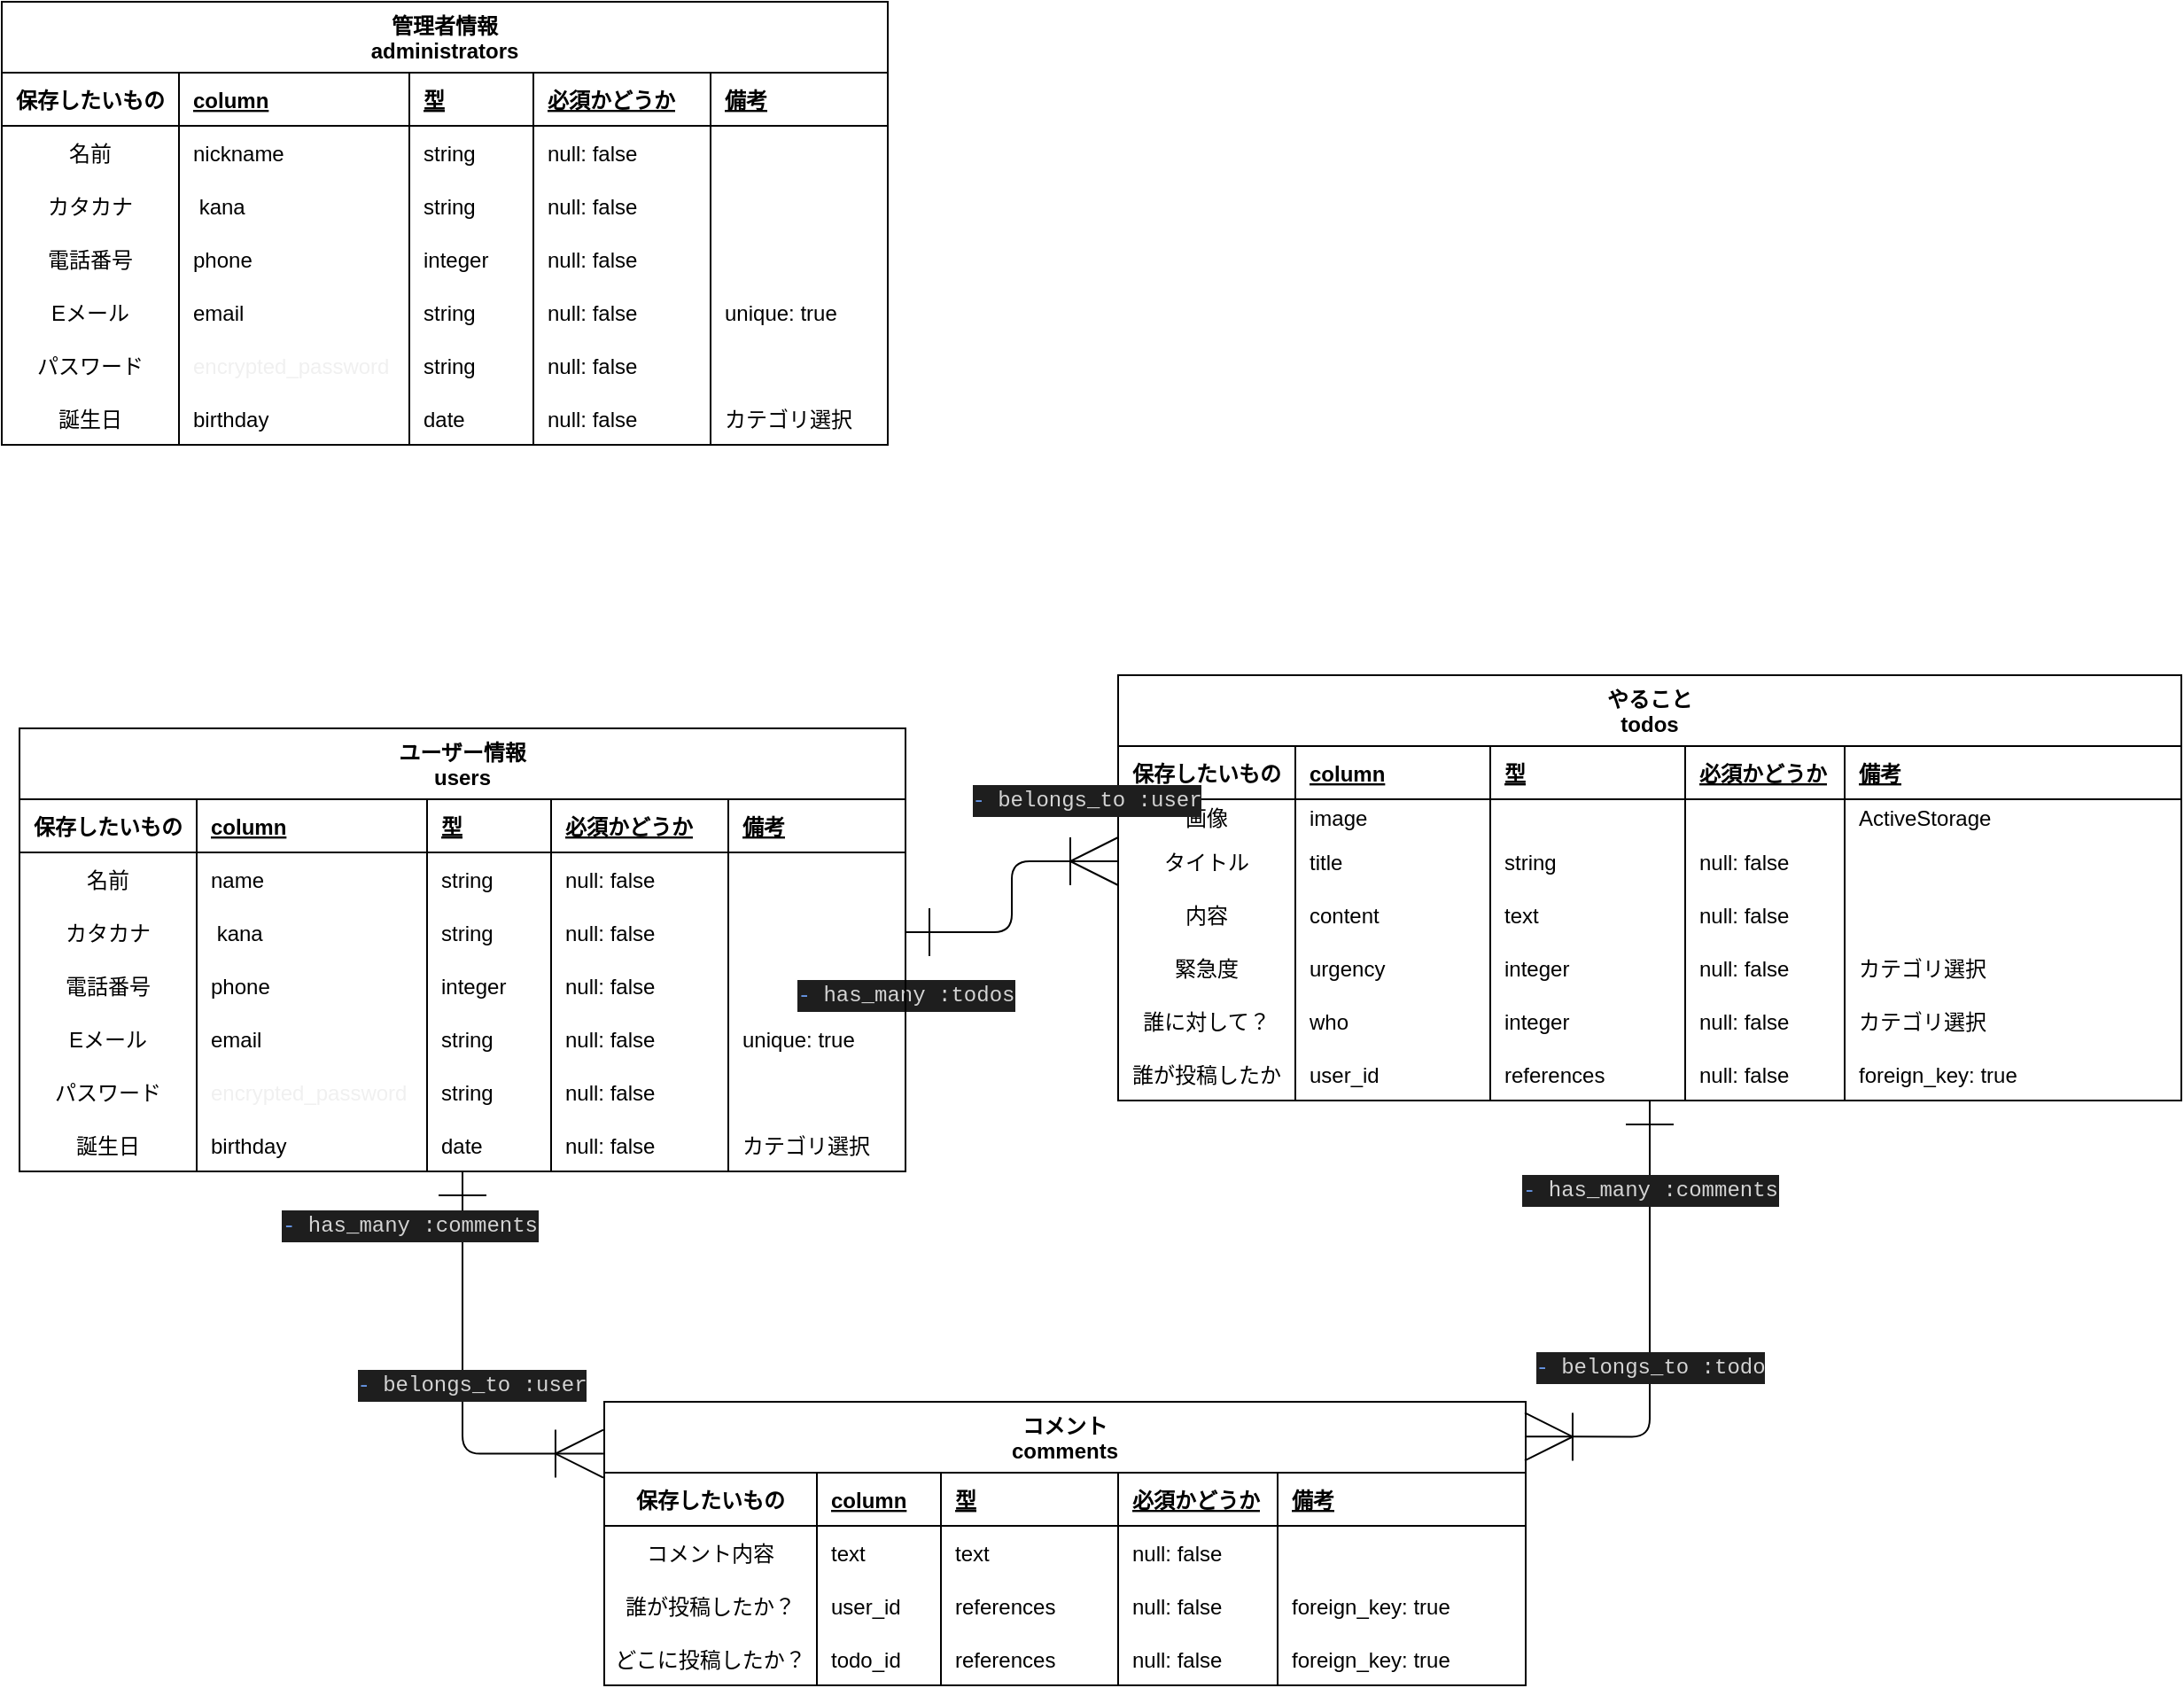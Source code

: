<mxfile>
    <diagram id="G0i5wLUPoNpk6E1SnzVm" name="ページ1">
        <mxGraphModel dx="595" dy="717" grid="1" gridSize="10" guides="1" tooltips="1" connect="1" arrows="1" fold="1" page="1" pageScale="1" pageWidth="827" pageHeight="1169" math="0" shadow="0">
            <root>
                <mxCell id="0"/>
                <mxCell id="1" parent="0"/>
                <mxCell id="2" value="管理者情報&#10;administrators" style="shape=table;startSize=40;container=1;collapsible=1;childLayout=tableLayout;fixedRows=1;rowLines=0;fontStyle=1;align=center;resizeLast=1;" vertex="1" parent="1">
                    <mxGeometry x="140" y="370" width="500" height="250" as="geometry"/>
                </mxCell>
                <mxCell id="3" value="" style="shape=partialRectangle;collapsible=0;dropTarget=0;pointerEvents=0;fillColor=none;top=0;left=0;bottom=1;right=0;points=[[0,0.5],[1,0.5]];portConstraint=eastwest;" vertex="1" parent="2">
                    <mxGeometry y="40" width="500" height="30" as="geometry"/>
                </mxCell>
                <mxCell id="4" value="保存したいもの" style="shape=partialRectangle;connectable=0;fillColor=none;top=0;left=0;bottom=0;right=0;fontStyle=1;overflow=hidden;" vertex="1" parent="3">
                    <mxGeometry width="100" height="30" as="geometry"/>
                </mxCell>
                <mxCell id="5" value="column" style="shape=partialRectangle;connectable=0;fillColor=none;top=0;left=0;bottom=0;right=0;align=left;spacingLeft=6;fontStyle=5;overflow=hidden;" vertex="1" parent="3">
                    <mxGeometry x="100" width="130" height="30" as="geometry"/>
                </mxCell>
                <mxCell id="6" value="型" style="shape=partialRectangle;connectable=0;fillColor=none;top=0;left=0;bottom=0;right=0;align=left;spacingLeft=6;fontStyle=5;overflow=hidden;" vertex="1" parent="3">
                    <mxGeometry x="230" width="70" height="30" as="geometry"/>
                </mxCell>
                <mxCell id="7" value="必須かどうか" style="shape=partialRectangle;connectable=0;fillColor=none;top=0;left=0;bottom=0;right=0;align=left;spacingLeft=6;fontStyle=5;overflow=hidden;" vertex="1" parent="3">
                    <mxGeometry x="300" width="100" height="30" as="geometry"/>
                </mxCell>
                <mxCell id="8" value="備考" style="shape=partialRectangle;connectable=0;fillColor=none;top=0;left=0;bottom=0;right=0;align=left;spacingLeft=6;fontStyle=5;overflow=hidden;" vertex="1" parent="3">
                    <mxGeometry x="400" width="100" height="30" as="geometry"/>
                </mxCell>
                <mxCell id="9" value="" style="shape=partialRectangle;collapsible=0;dropTarget=0;pointerEvents=0;fillColor=none;top=0;left=0;bottom=0;right=0;points=[[0,0.5],[1,0.5]];portConstraint=eastwest;" vertex="1" parent="2">
                    <mxGeometry y="70" width="500" height="30" as="geometry"/>
                </mxCell>
                <mxCell id="10" value="名前" style="shape=partialRectangle;connectable=0;fillColor=none;top=0;left=0;bottom=0;right=0;editable=1;overflow=hidden;" vertex="1" parent="9">
                    <mxGeometry width="100" height="30" as="geometry"/>
                </mxCell>
                <mxCell id="11" value="nickname" style="shape=partialRectangle;connectable=0;fillColor=none;top=0;left=0;bottom=0;right=0;align=left;spacingLeft=6;overflow=hidden;" vertex="1" parent="9">
                    <mxGeometry x="100" width="130" height="30" as="geometry"/>
                </mxCell>
                <mxCell id="12" value="string" style="shape=partialRectangle;connectable=0;fillColor=none;top=0;left=0;bottom=0;right=0;align=left;spacingLeft=6;overflow=hidden;" vertex="1" parent="9">
                    <mxGeometry x="230" width="70" height="30" as="geometry"/>
                </mxCell>
                <mxCell id="13" value="null: false" style="shape=partialRectangle;connectable=0;fillColor=none;top=0;left=0;bottom=0;right=0;align=left;spacingLeft=6;overflow=hidden;" vertex="1" parent="9">
                    <mxGeometry x="300" width="100" height="30" as="geometry"/>
                </mxCell>
                <mxCell id="14" style="shape=partialRectangle;connectable=0;fillColor=none;top=0;left=0;bottom=0;right=0;align=left;spacingLeft=6;overflow=hidden;" vertex="1" parent="9">
                    <mxGeometry x="400" width="100" height="30" as="geometry"/>
                </mxCell>
                <mxCell id="45" value="" style="shape=partialRectangle;collapsible=0;dropTarget=0;pointerEvents=0;fillColor=none;top=0;left=0;bottom=0;right=0;points=[[0,0.5],[1,0.5]];portConstraint=eastwest;" vertex="1" parent="2">
                    <mxGeometry y="100" width="500" height="30" as="geometry"/>
                </mxCell>
                <mxCell id="46" value="カタカナ" style="shape=partialRectangle;connectable=0;fillColor=none;top=0;left=0;bottom=0;right=0;editable=1;overflow=hidden;" vertex="1" parent="45">
                    <mxGeometry width="100" height="30" as="geometry"/>
                </mxCell>
                <mxCell id="47" value=" kana" style="shape=partialRectangle;connectable=0;fillColor=none;top=0;left=0;bottom=0;right=0;align=left;spacingLeft=6;overflow=hidden;" vertex="1" parent="45">
                    <mxGeometry x="100" width="130" height="30" as="geometry"/>
                </mxCell>
                <mxCell id="48" value="string" style="shape=partialRectangle;connectable=0;fillColor=none;top=0;left=0;bottom=0;right=0;align=left;spacingLeft=6;overflow=hidden;" vertex="1" parent="45">
                    <mxGeometry x="230" width="70" height="30" as="geometry"/>
                </mxCell>
                <mxCell id="49" value="null: false" style="shape=partialRectangle;connectable=0;fillColor=none;top=0;left=0;bottom=0;right=0;align=left;spacingLeft=6;overflow=hidden;" vertex="1" parent="45">
                    <mxGeometry x="300" width="100" height="30" as="geometry"/>
                </mxCell>
                <mxCell id="50" style="shape=partialRectangle;connectable=0;fillColor=none;top=0;left=0;bottom=0;right=0;align=left;spacingLeft=6;overflow=hidden;" vertex="1" parent="45">
                    <mxGeometry x="400" width="100" height="30" as="geometry"/>
                </mxCell>
                <mxCell id="179" style="shape=partialRectangle;collapsible=0;dropTarget=0;pointerEvents=0;fillColor=none;top=0;left=0;bottom=0;right=0;points=[[0,0.5],[1,0.5]];portConstraint=eastwest;" vertex="1" parent="2">
                    <mxGeometry y="130" width="500" height="30" as="geometry"/>
                </mxCell>
                <mxCell id="180" value="電話番号" style="shape=partialRectangle;connectable=0;fillColor=none;top=0;left=0;bottom=0;right=0;editable=1;overflow=hidden;" vertex="1" parent="179">
                    <mxGeometry width="100" height="30" as="geometry"/>
                </mxCell>
                <mxCell id="181" value="phone" style="shape=partialRectangle;connectable=0;fillColor=none;top=0;left=0;bottom=0;right=0;align=left;spacingLeft=6;overflow=hidden;" vertex="1" parent="179">
                    <mxGeometry x="100" width="130" height="30" as="geometry"/>
                </mxCell>
                <mxCell id="182" value="integer" style="shape=partialRectangle;connectable=0;fillColor=none;top=0;left=0;bottom=0;right=0;align=left;spacingLeft=6;overflow=hidden;" vertex="1" parent="179">
                    <mxGeometry x="230" width="70" height="30" as="geometry"/>
                </mxCell>
                <mxCell id="183" value="null: false" style="shape=partialRectangle;connectable=0;fillColor=none;top=0;left=0;bottom=0;right=0;align=left;spacingLeft=6;overflow=hidden;" vertex="1" parent="179">
                    <mxGeometry x="300" width="100" height="30" as="geometry"/>
                </mxCell>
                <mxCell id="184" style="shape=partialRectangle;connectable=0;fillColor=none;top=0;left=0;bottom=0;right=0;align=left;spacingLeft=6;overflow=hidden;" vertex="1" parent="179">
                    <mxGeometry x="400" width="100" height="30" as="geometry"/>
                </mxCell>
                <mxCell id="15" value="" style="shape=partialRectangle;collapsible=0;dropTarget=0;pointerEvents=0;fillColor=none;top=0;left=0;bottom=0;right=0;points=[[0,0.5],[1,0.5]];portConstraint=eastwest;" vertex="1" parent="2">
                    <mxGeometry y="160" width="500" height="30" as="geometry"/>
                </mxCell>
                <mxCell id="16" value="Eメール" style="shape=partialRectangle;connectable=0;fillColor=none;top=0;left=0;bottom=0;right=0;editable=1;overflow=hidden;" vertex="1" parent="15">
                    <mxGeometry width="100" height="30" as="geometry"/>
                </mxCell>
                <mxCell id="17" value="email" style="shape=partialRectangle;connectable=0;fillColor=none;top=0;left=0;bottom=0;right=0;align=left;spacingLeft=6;overflow=hidden;" vertex="1" parent="15">
                    <mxGeometry x="100" width="130" height="30" as="geometry"/>
                </mxCell>
                <mxCell id="18" value="string" style="shape=partialRectangle;connectable=0;fillColor=none;top=0;left=0;bottom=0;right=0;align=left;spacingLeft=6;overflow=hidden;" vertex="1" parent="15">
                    <mxGeometry x="230" width="70" height="30" as="geometry"/>
                </mxCell>
                <mxCell id="19" value="null: false" style="shape=partialRectangle;connectable=0;fillColor=none;top=0;left=0;bottom=0;right=0;align=left;spacingLeft=6;overflow=hidden;" vertex="1" parent="15">
                    <mxGeometry x="300" width="100" height="30" as="geometry"/>
                </mxCell>
                <mxCell id="20" value="unique: true" style="shape=partialRectangle;connectable=0;fillColor=none;top=0;left=0;bottom=0;right=0;align=left;spacingLeft=6;overflow=hidden;" vertex="1" parent="15">
                    <mxGeometry x="400" width="100" height="30" as="geometry"/>
                </mxCell>
                <mxCell id="21" value="" style="shape=partialRectangle;collapsible=0;dropTarget=0;pointerEvents=0;fillColor=none;top=0;left=0;bottom=0;right=0;points=[[0,0.5],[1,0.5]];portConstraint=eastwest;" vertex="1" parent="2">
                    <mxGeometry y="190" width="500" height="30" as="geometry"/>
                </mxCell>
                <mxCell id="22" value="パスワード" style="shape=partialRectangle;connectable=0;fillColor=none;top=0;left=0;bottom=0;right=0;editable=1;overflow=hidden;" vertex="1" parent="21">
                    <mxGeometry width="100" height="30" as="geometry"/>
                </mxCell>
                <mxCell id="23" value="encrypted_password" style="shape=partialRectangle;connectable=0;fillColor=none;top=0;left=0;bottom=0;right=0;align=left;spacingLeft=6;overflow=hidden;fontColor=#F0F0F0;" vertex="1" parent="21">
                    <mxGeometry x="100" width="130" height="30" as="geometry"/>
                </mxCell>
                <mxCell id="24" value="string" style="shape=partialRectangle;connectable=0;fillColor=none;top=0;left=0;bottom=0;right=0;align=left;spacingLeft=6;overflow=hidden;" vertex="1" parent="21">
                    <mxGeometry x="230" width="70" height="30" as="geometry"/>
                </mxCell>
                <mxCell id="25" value="null: false" style="shape=partialRectangle;connectable=0;fillColor=none;top=0;left=0;bottom=0;right=0;align=left;spacingLeft=6;overflow=hidden;" vertex="1" parent="21">
                    <mxGeometry x="300" width="100" height="30" as="geometry"/>
                </mxCell>
                <mxCell id="26" value="" style="shape=partialRectangle;connectable=0;fillColor=none;top=0;left=0;bottom=0;right=0;align=left;spacingLeft=6;overflow=hidden;" vertex="1" parent="21">
                    <mxGeometry x="400" width="100" height="30" as="geometry"/>
                </mxCell>
                <mxCell id="51" value="" style="shape=partialRectangle;collapsible=0;dropTarget=0;pointerEvents=0;fillColor=none;top=0;left=0;bottom=0;right=0;points=[[0,0.5],[1,0.5]];portConstraint=eastwest;" vertex="1" parent="2">
                    <mxGeometry y="220" width="500" height="30" as="geometry"/>
                </mxCell>
                <mxCell id="52" value="誕生日" style="shape=partialRectangle;connectable=0;fillColor=none;top=0;left=0;bottom=0;right=0;editable=1;overflow=hidden;" vertex="1" parent="51">
                    <mxGeometry width="100" height="30" as="geometry"/>
                </mxCell>
                <mxCell id="53" value="birthday" style="shape=partialRectangle;connectable=0;fillColor=none;top=0;left=0;bottom=0;right=0;align=left;spacingLeft=6;overflow=hidden;" vertex="1" parent="51">
                    <mxGeometry x="100" width="130" height="30" as="geometry"/>
                </mxCell>
                <mxCell id="54" value="date" style="shape=partialRectangle;connectable=0;fillColor=none;top=0;left=0;bottom=0;right=0;align=left;spacingLeft=6;overflow=hidden;" vertex="1" parent="51">
                    <mxGeometry x="230" width="70" height="30" as="geometry"/>
                </mxCell>
                <mxCell id="55" value="null: false" style="shape=partialRectangle;connectable=0;fillColor=none;top=0;left=0;bottom=0;right=0;align=left;spacingLeft=6;overflow=hidden;" vertex="1" parent="51">
                    <mxGeometry x="300" width="100" height="30" as="geometry"/>
                </mxCell>
                <mxCell id="56" value="カテゴリ選択" style="shape=partialRectangle;connectable=0;fillColor=none;top=0;left=0;bottom=0;right=0;align=left;spacingLeft=6;overflow=hidden;" vertex="1" parent="51">
                    <mxGeometry x="400" width="100" height="30" as="geometry"/>
                </mxCell>
                <mxCell id="57" value="やること&#10;todos" style="shape=table;startSize=40;container=1;collapsible=1;childLayout=tableLayout;fixedRows=1;rowLines=0;fontStyle=1;align=center;resizeLast=1;" vertex="1" parent="1">
                    <mxGeometry x="770" y="750" width="600" height="240" as="geometry"/>
                </mxCell>
                <mxCell id="58" value="" style="shape=partialRectangle;collapsible=0;dropTarget=0;pointerEvents=0;fillColor=none;top=0;left=0;bottom=1;right=0;points=[[0,0.5],[1,0.5]];portConstraint=eastwest;" vertex="1" parent="57">
                    <mxGeometry y="40" width="600" height="30" as="geometry"/>
                </mxCell>
                <mxCell id="59" value="保存したいもの" style="shape=partialRectangle;connectable=0;fillColor=none;top=0;left=0;bottom=0;right=0;fontStyle=1;overflow=hidden;" vertex="1" parent="58">
                    <mxGeometry width="100" height="30" as="geometry"/>
                </mxCell>
                <mxCell id="60" value="column" style="shape=partialRectangle;connectable=0;fillColor=none;top=0;left=0;bottom=0;right=0;align=left;spacingLeft=6;fontStyle=5;overflow=hidden;" vertex="1" parent="58">
                    <mxGeometry x="100" width="110" height="30" as="geometry"/>
                </mxCell>
                <mxCell id="61" value="型" style="shape=partialRectangle;connectable=0;fillColor=none;top=0;left=0;bottom=0;right=0;align=left;spacingLeft=6;fontStyle=5;overflow=hidden;" vertex="1" parent="58">
                    <mxGeometry x="210" width="110" height="30" as="geometry"/>
                </mxCell>
                <mxCell id="62" value="必須かどうか" style="shape=partialRectangle;connectable=0;fillColor=none;top=0;left=0;bottom=0;right=0;align=left;spacingLeft=6;fontStyle=5;overflow=hidden;" vertex="1" parent="58">
                    <mxGeometry x="320" width="90" height="30" as="geometry"/>
                </mxCell>
                <mxCell id="63" value="備考" style="shape=partialRectangle;connectable=0;fillColor=none;top=0;left=0;bottom=0;right=0;align=left;spacingLeft=6;fontStyle=5;overflow=hidden;" vertex="1" parent="58">
                    <mxGeometry x="410" width="190" height="30" as="geometry"/>
                </mxCell>
                <mxCell id="64" value="" style="shape=partialRectangle;collapsible=0;dropTarget=0;pointerEvents=0;fillColor=none;top=0;left=0;bottom=0;right=0;points=[[0,0.5],[1,0.5]];portConstraint=eastwest;" vertex="1" parent="57">
                    <mxGeometry y="70" width="600" height="20" as="geometry"/>
                </mxCell>
                <mxCell id="65" value="画像" style="shape=partialRectangle;connectable=0;fillColor=none;top=0;left=0;bottom=0;right=0;editable=1;overflow=hidden;" vertex="1" parent="64">
                    <mxGeometry width="100" height="20" as="geometry"/>
                </mxCell>
                <mxCell id="66" value="image" style="shape=partialRectangle;connectable=0;fillColor=none;top=0;left=0;bottom=0;right=0;align=left;spacingLeft=6;overflow=hidden;" vertex="1" parent="64">
                    <mxGeometry x="100" width="110" height="20" as="geometry"/>
                </mxCell>
                <mxCell id="67" style="shape=partialRectangle;connectable=0;fillColor=none;top=0;left=0;bottom=0;right=0;align=left;spacingLeft=6;overflow=hidden;" vertex="1" parent="64">
                    <mxGeometry x="210" width="110" height="20" as="geometry"/>
                </mxCell>
                <mxCell id="68" value="" style="shape=partialRectangle;connectable=0;fillColor=none;top=0;left=0;bottom=0;right=0;align=left;spacingLeft=6;overflow=hidden;" vertex="1" parent="64">
                    <mxGeometry x="320" width="90" height="20" as="geometry"/>
                </mxCell>
                <mxCell id="69" value="ActiveStorage" style="shape=partialRectangle;connectable=0;fillColor=none;top=0;left=0;bottom=0;right=0;align=left;spacingLeft=6;overflow=hidden;" vertex="1" parent="64">
                    <mxGeometry x="410" width="190" height="20" as="geometry"/>
                </mxCell>
                <mxCell id="70" value="" style="shape=partialRectangle;collapsible=0;dropTarget=0;pointerEvents=0;fillColor=none;top=0;left=0;bottom=0;right=0;points=[[0,0.5],[1,0.5]];portConstraint=eastwest;" vertex="1" parent="57">
                    <mxGeometry y="90" width="600" height="30" as="geometry"/>
                </mxCell>
                <mxCell id="71" value="タイトル" style="shape=partialRectangle;connectable=0;fillColor=none;top=0;left=0;bottom=0;right=0;editable=1;overflow=hidden;" vertex="1" parent="70">
                    <mxGeometry width="100" height="30" as="geometry"/>
                </mxCell>
                <mxCell id="72" value="title" style="shape=partialRectangle;connectable=0;fillColor=none;top=0;left=0;bottom=0;right=0;align=left;spacingLeft=6;overflow=hidden;" vertex="1" parent="70">
                    <mxGeometry x="100" width="110" height="30" as="geometry"/>
                </mxCell>
                <mxCell id="73" value="string" style="shape=partialRectangle;connectable=0;fillColor=none;top=0;left=0;bottom=0;right=0;align=left;spacingLeft=6;overflow=hidden;" vertex="1" parent="70">
                    <mxGeometry x="210" width="110" height="30" as="geometry"/>
                </mxCell>
                <mxCell id="74" value="null: false" style="shape=partialRectangle;connectable=0;fillColor=none;top=0;left=0;bottom=0;right=0;align=left;spacingLeft=6;overflow=hidden;" vertex="1" parent="70">
                    <mxGeometry x="320" width="90" height="30" as="geometry"/>
                </mxCell>
                <mxCell id="75" style="shape=partialRectangle;connectable=0;fillColor=none;top=0;left=0;bottom=0;right=0;align=left;spacingLeft=6;overflow=hidden;" vertex="1" parent="70">
                    <mxGeometry x="410" width="190" height="30" as="geometry"/>
                </mxCell>
                <mxCell id="76" value="" style="shape=partialRectangle;collapsible=0;dropTarget=0;pointerEvents=0;fillColor=none;top=0;left=0;bottom=0;right=0;points=[[0,0.5],[1,0.5]];portConstraint=eastwest;" vertex="1" parent="57">
                    <mxGeometry y="120" width="600" height="30" as="geometry"/>
                </mxCell>
                <mxCell id="77" value="内容" style="shape=partialRectangle;connectable=0;fillColor=none;top=0;left=0;bottom=0;right=0;editable=1;overflow=hidden;" vertex="1" parent="76">
                    <mxGeometry width="100" height="30" as="geometry"/>
                </mxCell>
                <mxCell id="78" value="content" style="shape=partialRectangle;connectable=0;fillColor=none;top=0;left=0;bottom=0;right=0;align=left;spacingLeft=6;overflow=hidden;" vertex="1" parent="76">
                    <mxGeometry x="100" width="110" height="30" as="geometry"/>
                </mxCell>
                <mxCell id="79" value="text" style="shape=partialRectangle;connectable=0;fillColor=none;top=0;left=0;bottom=0;right=0;align=left;spacingLeft=6;overflow=hidden;" vertex="1" parent="76">
                    <mxGeometry x="210" width="110" height="30" as="geometry"/>
                </mxCell>
                <mxCell id="80" value="null: false" style="shape=partialRectangle;connectable=0;fillColor=none;top=0;left=0;bottom=0;right=0;align=left;spacingLeft=6;overflow=hidden;" vertex="1" parent="76">
                    <mxGeometry x="320" width="90" height="30" as="geometry"/>
                </mxCell>
                <mxCell id="81" style="shape=partialRectangle;connectable=0;fillColor=none;top=0;left=0;bottom=0;right=0;align=left;spacingLeft=6;overflow=hidden;" vertex="1" parent="76">
                    <mxGeometry x="410" width="190" height="30" as="geometry"/>
                </mxCell>
                <mxCell id="100" value="" style="shape=partialRectangle;collapsible=0;dropTarget=0;pointerEvents=0;fillColor=none;top=0;left=0;bottom=0;right=0;points=[[0,0.5],[1,0.5]];portConstraint=eastwest;" vertex="1" parent="57">
                    <mxGeometry y="150" width="600" height="30" as="geometry"/>
                </mxCell>
                <mxCell id="101" value="緊急度" style="shape=partialRectangle;connectable=0;fillColor=none;top=0;left=0;bottom=0;right=0;editable=1;overflow=hidden;" vertex="1" parent="100">
                    <mxGeometry width="100" height="30" as="geometry"/>
                </mxCell>
                <mxCell id="102" value="urgency" style="shape=partialRectangle;connectable=0;fillColor=none;top=0;left=0;bottom=0;right=0;align=left;spacingLeft=6;overflow=hidden;" vertex="1" parent="100">
                    <mxGeometry x="100" width="110" height="30" as="geometry"/>
                </mxCell>
                <mxCell id="103" value="integer" style="shape=partialRectangle;connectable=0;fillColor=none;top=0;left=0;bottom=0;right=0;align=left;spacingLeft=6;overflow=hidden;" vertex="1" parent="100">
                    <mxGeometry x="210" width="110" height="30" as="geometry"/>
                </mxCell>
                <mxCell id="104" value="null: false" style="shape=partialRectangle;connectable=0;fillColor=none;top=0;left=0;bottom=0;right=0;align=left;spacingLeft=6;overflow=hidden;" vertex="1" parent="100">
                    <mxGeometry x="320" width="90" height="30" as="geometry"/>
                </mxCell>
                <mxCell id="105" value="カテゴリ選択" style="shape=partialRectangle;connectable=0;fillColor=none;top=0;left=0;bottom=0;right=0;align=left;spacingLeft=6;overflow=hidden;" vertex="1" parent="100">
                    <mxGeometry x="410" width="190" height="30" as="geometry"/>
                </mxCell>
                <mxCell id="106" value="" style="shape=partialRectangle;collapsible=0;dropTarget=0;pointerEvents=0;fillColor=none;top=0;left=0;bottom=0;right=0;points=[[0,0.5],[1,0.5]];portConstraint=eastwest;" vertex="1" parent="57">
                    <mxGeometry y="180" width="600" height="30" as="geometry"/>
                </mxCell>
                <mxCell id="107" value="誰に対して？" style="shape=partialRectangle;connectable=0;fillColor=none;top=0;left=0;bottom=0;right=0;editable=1;overflow=hidden;" vertex="1" parent="106">
                    <mxGeometry width="100" height="30" as="geometry"/>
                </mxCell>
                <mxCell id="108" value="who" style="shape=partialRectangle;connectable=0;fillColor=none;top=0;left=0;bottom=0;right=0;align=left;spacingLeft=6;overflow=hidden;" vertex="1" parent="106">
                    <mxGeometry x="100" width="110" height="30" as="geometry"/>
                </mxCell>
                <mxCell id="109" value="integer" style="shape=partialRectangle;connectable=0;fillColor=none;top=0;left=0;bottom=0;right=0;align=left;spacingLeft=6;overflow=hidden;" vertex="1" parent="106">
                    <mxGeometry x="210" width="110" height="30" as="geometry"/>
                </mxCell>
                <mxCell id="110" value="null: false" style="shape=partialRectangle;connectable=0;fillColor=none;top=0;left=0;bottom=0;right=0;align=left;spacingLeft=6;overflow=hidden;" vertex="1" parent="106">
                    <mxGeometry x="320" width="90" height="30" as="geometry"/>
                </mxCell>
                <mxCell id="111" value="カテゴリ選択" style="shape=partialRectangle;connectable=0;fillColor=none;top=0;left=0;bottom=0;right=0;align=left;spacingLeft=6;overflow=hidden;" vertex="1" parent="106">
                    <mxGeometry x="410" width="190" height="30" as="geometry"/>
                </mxCell>
                <mxCell id="118" value="" style="shape=partialRectangle;collapsible=0;dropTarget=0;pointerEvents=0;fillColor=none;top=0;left=0;bottom=0;right=0;points=[[0,0.5],[1,0.5]];portConstraint=eastwest;" vertex="1" parent="57">
                    <mxGeometry y="210" width="600" height="30" as="geometry"/>
                </mxCell>
                <mxCell id="119" value="誰が投稿したか" style="shape=partialRectangle;connectable=0;fillColor=none;top=0;left=0;bottom=0;right=0;editable=1;overflow=hidden;" vertex="1" parent="118">
                    <mxGeometry width="100" height="30" as="geometry"/>
                </mxCell>
                <mxCell id="120" value="user_id" style="shape=partialRectangle;connectable=0;fillColor=none;top=0;left=0;bottom=0;right=0;align=left;spacingLeft=6;overflow=hidden;" vertex="1" parent="118">
                    <mxGeometry x="100" width="110" height="30" as="geometry"/>
                </mxCell>
                <mxCell id="121" value="references" style="shape=partialRectangle;connectable=0;fillColor=none;top=0;left=0;bottom=0;right=0;align=left;spacingLeft=6;overflow=hidden;" vertex="1" parent="118">
                    <mxGeometry x="210" width="110" height="30" as="geometry"/>
                </mxCell>
                <mxCell id="122" value="null: false" style="shape=partialRectangle;connectable=0;fillColor=none;top=0;left=0;bottom=0;right=0;align=left;spacingLeft=6;overflow=hidden;" vertex="1" parent="118">
                    <mxGeometry x="320" width="90" height="30" as="geometry"/>
                </mxCell>
                <mxCell id="123" value="foreign_key: true" style="shape=partialRectangle;connectable=0;fillColor=none;top=0;left=0;bottom=0;right=0;align=left;spacingLeft=6;overflow=hidden;" vertex="1" parent="118">
                    <mxGeometry x="410" width="190" height="30" as="geometry"/>
                </mxCell>
                <mxCell id="186" value="" style="edgeStyle=orthogonalEdgeStyle;fontSize=12;html=1;endArrow=ERoneToMany;entryX=0;entryY=0.5;entryDx=0;entryDy=0;endSize=25;targetPerimeterSpacing=9;sourcePerimeterSpacing=0;startSize=25;startArrow=ERone;startFill=0;fillColor=none;exitX=1;exitY=0.5;exitDx=0;exitDy=0;" edge="1" parent="1" source="202" target="70">
                    <mxGeometry width="100" height="100" relative="1" as="geometry">
                        <mxPoint x="730" y="640" as="sourcePoint"/>
                        <mxPoint x="650" y="405" as="targetPoint"/>
                    </mxGeometry>
                </mxCell>
                <mxCell id="187" value="&lt;div style=&quot;color: rgb(212 , 212 , 212) ; background-color: rgb(30 , 30 , 30) ; font-family: &amp;#34;menlo&amp;#34; , &amp;#34;monaco&amp;#34; , &amp;#34;courier new&amp;#34; , monospace ; line-height: 18px&quot;&gt;&lt;span style=&quot;color: #6796e6&quot;&gt;-&lt;/span&gt; has_many :todos&lt;/div&gt;" style="text;html=1;resizable=0;autosize=1;align=center;verticalAlign=middle;points=[];fillColor=none;strokeColor=none;rounded=0;" vertex="1" parent="1">
                    <mxGeometry x="580" y="920" width="140" height="20" as="geometry"/>
                </mxCell>
                <mxCell id="188" value="&lt;div style=&quot;color: rgb(212 , 212 , 212) ; background-color: rgb(30 , 30 , 30) ; font-family: &amp;#34;menlo&amp;#34; , &amp;#34;monaco&amp;#34; , &amp;#34;courier new&amp;#34; , monospace ; line-height: 18px&quot;&gt;&lt;div&gt;&lt;span style=&quot;color: #6796e6&quot;&gt;-&lt;/span&gt; belongs_to :user&lt;/div&gt;&lt;div&gt;&lt;span style=&quot;color: #6796e6&quot;&gt;&lt;/span&gt;&lt;/div&gt;&lt;/div&gt;" style="text;html=1;align=center;verticalAlign=middle;resizable=0;points=[];autosize=1;strokeColor=none;" vertex="1" parent="1">
                    <mxGeometry x="677" y="810" width="150" height="20" as="geometry"/>
                </mxCell>
                <mxCell id="189" value="ユーザー情報&#10;users" style="shape=table;startSize=40;container=1;collapsible=1;childLayout=tableLayout;fixedRows=1;rowLines=0;fontStyle=1;align=center;resizeLast=1;" vertex="1" parent="1">
                    <mxGeometry x="150" y="780" width="500" height="250" as="geometry"/>
                </mxCell>
                <mxCell id="190" value="" style="shape=partialRectangle;collapsible=0;dropTarget=0;pointerEvents=0;fillColor=none;top=0;left=0;bottom=1;right=0;points=[[0,0.5],[1,0.5]];portConstraint=eastwest;" vertex="1" parent="189">
                    <mxGeometry y="40" width="500" height="30" as="geometry"/>
                </mxCell>
                <mxCell id="191" value="保存したいもの" style="shape=partialRectangle;connectable=0;fillColor=none;top=0;left=0;bottom=0;right=0;fontStyle=1;overflow=hidden;" vertex="1" parent="190">
                    <mxGeometry width="100" height="30" as="geometry"/>
                </mxCell>
                <mxCell id="192" value="column" style="shape=partialRectangle;connectable=0;fillColor=none;top=0;left=0;bottom=0;right=0;align=left;spacingLeft=6;fontStyle=5;overflow=hidden;" vertex="1" parent="190">
                    <mxGeometry x="100" width="130" height="30" as="geometry"/>
                </mxCell>
                <mxCell id="193" value="型" style="shape=partialRectangle;connectable=0;fillColor=none;top=0;left=0;bottom=0;right=0;align=left;spacingLeft=6;fontStyle=5;overflow=hidden;" vertex="1" parent="190">
                    <mxGeometry x="230" width="70" height="30" as="geometry"/>
                </mxCell>
                <mxCell id="194" value="必須かどうか" style="shape=partialRectangle;connectable=0;fillColor=none;top=0;left=0;bottom=0;right=0;align=left;spacingLeft=6;fontStyle=5;overflow=hidden;" vertex="1" parent="190">
                    <mxGeometry x="300" width="100" height="30" as="geometry"/>
                </mxCell>
                <mxCell id="195" value="備考" style="shape=partialRectangle;connectable=0;fillColor=none;top=0;left=0;bottom=0;right=0;align=left;spacingLeft=6;fontStyle=5;overflow=hidden;" vertex="1" parent="190">
                    <mxGeometry x="400" width="100" height="30" as="geometry"/>
                </mxCell>
                <mxCell id="196" value="" style="shape=partialRectangle;collapsible=0;dropTarget=0;pointerEvents=0;fillColor=none;top=0;left=0;bottom=0;right=0;points=[[0,0.5],[1,0.5]];portConstraint=eastwest;" vertex="1" parent="189">
                    <mxGeometry y="70" width="500" height="30" as="geometry"/>
                </mxCell>
                <mxCell id="197" value="名前" style="shape=partialRectangle;connectable=0;fillColor=none;top=0;left=0;bottom=0;right=0;editable=1;overflow=hidden;" vertex="1" parent="196">
                    <mxGeometry width="100" height="30" as="geometry"/>
                </mxCell>
                <mxCell id="198" value="name" style="shape=partialRectangle;connectable=0;fillColor=none;top=0;left=0;bottom=0;right=0;align=left;spacingLeft=6;overflow=hidden;" vertex="1" parent="196">
                    <mxGeometry x="100" width="130" height="30" as="geometry"/>
                </mxCell>
                <mxCell id="199" value="string" style="shape=partialRectangle;connectable=0;fillColor=none;top=0;left=0;bottom=0;right=0;align=left;spacingLeft=6;overflow=hidden;" vertex="1" parent="196">
                    <mxGeometry x="230" width="70" height="30" as="geometry"/>
                </mxCell>
                <mxCell id="200" value="null: false" style="shape=partialRectangle;connectable=0;fillColor=none;top=0;left=0;bottom=0;right=0;align=left;spacingLeft=6;overflow=hidden;" vertex="1" parent="196">
                    <mxGeometry x="300" width="100" height="30" as="geometry"/>
                </mxCell>
                <mxCell id="201" style="shape=partialRectangle;connectable=0;fillColor=none;top=0;left=0;bottom=0;right=0;align=left;spacingLeft=6;overflow=hidden;" vertex="1" parent="196">
                    <mxGeometry x="400" width="100" height="30" as="geometry"/>
                </mxCell>
                <mxCell id="202" value="" style="shape=partialRectangle;collapsible=0;dropTarget=0;pointerEvents=0;fillColor=none;top=0;left=0;bottom=0;right=0;points=[[0,0.5],[1,0.5]];portConstraint=eastwest;" vertex="1" parent="189">
                    <mxGeometry y="100" width="500" height="30" as="geometry"/>
                </mxCell>
                <mxCell id="203" value="カタカナ" style="shape=partialRectangle;connectable=0;fillColor=none;top=0;left=0;bottom=0;right=0;editable=1;overflow=hidden;" vertex="1" parent="202">
                    <mxGeometry width="100" height="30" as="geometry"/>
                </mxCell>
                <mxCell id="204" value=" kana" style="shape=partialRectangle;connectable=0;fillColor=none;top=0;left=0;bottom=0;right=0;align=left;spacingLeft=6;overflow=hidden;" vertex="1" parent="202">
                    <mxGeometry x="100" width="130" height="30" as="geometry"/>
                </mxCell>
                <mxCell id="205" value="string" style="shape=partialRectangle;connectable=0;fillColor=none;top=0;left=0;bottom=0;right=0;align=left;spacingLeft=6;overflow=hidden;" vertex="1" parent="202">
                    <mxGeometry x="230" width="70" height="30" as="geometry"/>
                </mxCell>
                <mxCell id="206" value="null: false" style="shape=partialRectangle;connectable=0;fillColor=none;top=0;left=0;bottom=0;right=0;align=left;spacingLeft=6;overflow=hidden;" vertex="1" parent="202">
                    <mxGeometry x="300" width="100" height="30" as="geometry"/>
                </mxCell>
                <mxCell id="207" style="shape=partialRectangle;connectable=0;fillColor=none;top=0;left=0;bottom=0;right=0;align=left;spacingLeft=6;overflow=hidden;" vertex="1" parent="202">
                    <mxGeometry x="400" width="100" height="30" as="geometry"/>
                </mxCell>
                <mxCell id="208" style="shape=partialRectangle;collapsible=0;dropTarget=0;pointerEvents=0;fillColor=none;top=0;left=0;bottom=0;right=0;points=[[0,0.5],[1,0.5]];portConstraint=eastwest;" vertex="1" parent="189">
                    <mxGeometry y="130" width="500" height="30" as="geometry"/>
                </mxCell>
                <mxCell id="209" value="電話番号" style="shape=partialRectangle;connectable=0;fillColor=none;top=0;left=0;bottom=0;right=0;editable=1;overflow=hidden;" vertex="1" parent="208">
                    <mxGeometry width="100" height="30" as="geometry"/>
                </mxCell>
                <mxCell id="210" value="phone" style="shape=partialRectangle;connectable=0;fillColor=none;top=0;left=0;bottom=0;right=0;align=left;spacingLeft=6;overflow=hidden;" vertex="1" parent="208">
                    <mxGeometry x="100" width="130" height="30" as="geometry"/>
                </mxCell>
                <mxCell id="211" value="integer" style="shape=partialRectangle;connectable=0;fillColor=none;top=0;left=0;bottom=0;right=0;align=left;spacingLeft=6;overflow=hidden;" vertex="1" parent="208">
                    <mxGeometry x="230" width="70" height="30" as="geometry"/>
                </mxCell>
                <mxCell id="212" value="null: false" style="shape=partialRectangle;connectable=0;fillColor=none;top=0;left=0;bottom=0;right=0;align=left;spacingLeft=6;overflow=hidden;" vertex="1" parent="208">
                    <mxGeometry x="300" width="100" height="30" as="geometry"/>
                </mxCell>
                <mxCell id="213" style="shape=partialRectangle;connectable=0;fillColor=none;top=0;left=0;bottom=0;right=0;align=left;spacingLeft=6;overflow=hidden;" vertex="1" parent="208">
                    <mxGeometry x="400" width="100" height="30" as="geometry"/>
                </mxCell>
                <mxCell id="214" value="" style="shape=partialRectangle;collapsible=0;dropTarget=0;pointerEvents=0;fillColor=none;top=0;left=0;bottom=0;right=0;points=[[0,0.5],[1,0.5]];portConstraint=eastwest;" vertex="1" parent="189">
                    <mxGeometry y="160" width="500" height="30" as="geometry"/>
                </mxCell>
                <mxCell id="215" value="Eメール" style="shape=partialRectangle;connectable=0;fillColor=none;top=0;left=0;bottom=0;right=0;editable=1;overflow=hidden;" vertex="1" parent="214">
                    <mxGeometry width="100" height="30" as="geometry"/>
                </mxCell>
                <mxCell id="216" value="email" style="shape=partialRectangle;connectable=0;fillColor=none;top=0;left=0;bottom=0;right=0;align=left;spacingLeft=6;overflow=hidden;" vertex="1" parent="214">
                    <mxGeometry x="100" width="130" height="30" as="geometry"/>
                </mxCell>
                <mxCell id="217" value="string" style="shape=partialRectangle;connectable=0;fillColor=none;top=0;left=0;bottom=0;right=0;align=left;spacingLeft=6;overflow=hidden;" vertex="1" parent="214">
                    <mxGeometry x="230" width="70" height="30" as="geometry"/>
                </mxCell>
                <mxCell id="218" value="null: false" style="shape=partialRectangle;connectable=0;fillColor=none;top=0;left=0;bottom=0;right=0;align=left;spacingLeft=6;overflow=hidden;" vertex="1" parent="214">
                    <mxGeometry x="300" width="100" height="30" as="geometry"/>
                </mxCell>
                <mxCell id="219" value="unique: true" style="shape=partialRectangle;connectable=0;fillColor=none;top=0;left=0;bottom=0;right=0;align=left;spacingLeft=6;overflow=hidden;" vertex="1" parent="214">
                    <mxGeometry x="400" width="100" height="30" as="geometry"/>
                </mxCell>
                <mxCell id="220" value="" style="shape=partialRectangle;collapsible=0;dropTarget=0;pointerEvents=0;fillColor=none;top=0;left=0;bottom=0;right=0;points=[[0,0.5],[1,0.5]];portConstraint=eastwest;" vertex="1" parent="189">
                    <mxGeometry y="190" width="500" height="30" as="geometry"/>
                </mxCell>
                <mxCell id="221" value="パスワード" style="shape=partialRectangle;connectable=0;fillColor=none;top=0;left=0;bottom=0;right=0;editable=1;overflow=hidden;" vertex="1" parent="220">
                    <mxGeometry width="100" height="30" as="geometry"/>
                </mxCell>
                <mxCell id="222" value="encrypted_password" style="shape=partialRectangle;connectable=0;fillColor=none;top=0;left=0;bottom=0;right=0;align=left;spacingLeft=6;overflow=hidden;fontColor=#F0F0F0;" vertex="1" parent="220">
                    <mxGeometry x="100" width="130" height="30" as="geometry"/>
                </mxCell>
                <mxCell id="223" value="string" style="shape=partialRectangle;connectable=0;fillColor=none;top=0;left=0;bottom=0;right=0;align=left;spacingLeft=6;overflow=hidden;" vertex="1" parent="220">
                    <mxGeometry x="230" width="70" height="30" as="geometry"/>
                </mxCell>
                <mxCell id="224" value="null: false" style="shape=partialRectangle;connectable=0;fillColor=none;top=0;left=0;bottom=0;right=0;align=left;spacingLeft=6;overflow=hidden;" vertex="1" parent="220">
                    <mxGeometry x="300" width="100" height="30" as="geometry"/>
                </mxCell>
                <mxCell id="225" value="" style="shape=partialRectangle;connectable=0;fillColor=none;top=0;left=0;bottom=0;right=0;align=left;spacingLeft=6;overflow=hidden;" vertex="1" parent="220">
                    <mxGeometry x="400" width="100" height="30" as="geometry"/>
                </mxCell>
                <mxCell id="226" value="" style="shape=partialRectangle;collapsible=0;dropTarget=0;pointerEvents=0;fillColor=none;top=0;left=0;bottom=0;right=0;points=[[0,0.5],[1,0.5]];portConstraint=eastwest;" vertex="1" parent="189">
                    <mxGeometry y="220" width="500" height="30" as="geometry"/>
                </mxCell>
                <mxCell id="227" value="誕生日" style="shape=partialRectangle;connectable=0;fillColor=none;top=0;left=0;bottom=0;right=0;editable=1;overflow=hidden;" vertex="1" parent="226">
                    <mxGeometry width="100" height="30" as="geometry"/>
                </mxCell>
                <mxCell id="228" value="birthday" style="shape=partialRectangle;connectable=0;fillColor=none;top=0;left=0;bottom=0;right=0;align=left;spacingLeft=6;overflow=hidden;" vertex="1" parent="226">
                    <mxGeometry x="100" width="130" height="30" as="geometry"/>
                </mxCell>
                <mxCell id="229" value="date" style="shape=partialRectangle;connectable=0;fillColor=none;top=0;left=0;bottom=0;right=0;align=left;spacingLeft=6;overflow=hidden;" vertex="1" parent="226">
                    <mxGeometry x="230" width="70" height="30" as="geometry"/>
                </mxCell>
                <mxCell id="230" value="null: false" style="shape=partialRectangle;connectable=0;fillColor=none;top=0;left=0;bottom=0;right=0;align=left;spacingLeft=6;overflow=hidden;" vertex="1" parent="226">
                    <mxGeometry x="300" width="100" height="30" as="geometry"/>
                </mxCell>
                <mxCell id="231" value="カテゴリ選択" style="shape=partialRectangle;connectable=0;fillColor=none;top=0;left=0;bottom=0;right=0;align=left;spacingLeft=6;overflow=hidden;" vertex="1" parent="226">
                    <mxGeometry x="400" width="100" height="30" as="geometry"/>
                </mxCell>
                <mxCell id="232" value="コメント&#10;comments" style="shape=table;startSize=40;container=1;collapsible=1;childLayout=tableLayout;fixedRows=1;rowLines=0;fontStyle=1;align=center;resizeLast=1;" vertex="1" parent="1">
                    <mxGeometry x="480" y="1160" width="520" height="160" as="geometry"/>
                </mxCell>
                <mxCell id="233" value="" style="shape=partialRectangle;collapsible=0;dropTarget=0;pointerEvents=0;fillColor=none;top=0;left=0;bottom=1;right=0;points=[[0,0.5],[1,0.5]];portConstraint=eastwest;" vertex="1" parent="232">
                    <mxGeometry y="40" width="520" height="30" as="geometry"/>
                </mxCell>
                <mxCell id="234" value="保存したいもの" style="shape=partialRectangle;connectable=0;fillColor=none;top=0;left=0;bottom=0;right=0;fontStyle=1;overflow=hidden;" vertex="1" parent="233">
                    <mxGeometry width="120" height="30" as="geometry"/>
                </mxCell>
                <mxCell id="235" value="column" style="shape=partialRectangle;connectable=0;fillColor=none;top=0;left=0;bottom=0;right=0;align=left;spacingLeft=6;fontStyle=5;overflow=hidden;" vertex="1" parent="233">
                    <mxGeometry x="120" width="70" height="30" as="geometry"/>
                </mxCell>
                <mxCell id="236" value="型" style="shape=partialRectangle;connectable=0;fillColor=none;top=0;left=0;bottom=0;right=0;align=left;spacingLeft=6;fontStyle=5;overflow=hidden;" vertex="1" parent="233">
                    <mxGeometry x="190" width="100" height="30" as="geometry"/>
                </mxCell>
                <mxCell id="237" value="必須かどうか" style="shape=partialRectangle;connectable=0;fillColor=none;top=0;left=0;bottom=0;right=0;align=left;spacingLeft=6;fontStyle=5;overflow=hidden;" vertex="1" parent="233">
                    <mxGeometry x="290" width="90" height="30" as="geometry"/>
                </mxCell>
                <mxCell id="238" value="備考" style="shape=partialRectangle;connectable=0;fillColor=none;top=0;left=0;bottom=0;right=0;align=left;spacingLeft=6;fontStyle=5;overflow=hidden;" vertex="1" parent="233">
                    <mxGeometry x="380" width="140" height="30" as="geometry"/>
                </mxCell>
                <mxCell id="251" style="shape=partialRectangle;collapsible=0;dropTarget=0;pointerEvents=0;fillColor=none;top=0;left=0;bottom=0;right=0;points=[[0,0.5],[1,0.5]];portConstraint=eastwest;" vertex="1" parent="232">
                    <mxGeometry y="70" width="520" height="30" as="geometry"/>
                </mxCell>
                <mxCell id="252" value="コメント内容" style="shape=partialRectangle;connectable=0;fillColor=none;top=0;left=0;bottom=0;right=0;editable=1;overflow=hidden;" vertex="1" parent="251">
                    <mxGeometry width="120" height="30" as="geometry"/>
                </mxCell>
                <mxCell id="253" value="text" style="shape=partialRectangle;connectable=0;fillColor=none;top=0;left=0;bottom=0;right=0;align=left;spacingLeft=6;overflow=hidden;" vertex="1" parent="251">
                    <mxGeometry x="120" width="70" height="30" as="geometry"/>
                </mxCell>
                <mxCell id="254" value="text" style="shape=partialRectangle;connectable=0;fillColor=none;top=0;left=0;bottom=0;right=0;align=left;spacingLeft=6;overflow=hidden;" vertex="1" parent="251">
                    <mxGeometry x="190" width="100" height="30" as="geometry"/>
                </mxCell>
                <mxCell id="255" value="null: false" style="shape=partialRectangle;connectable=0;fillColor=none;top=0;left=0;bottom=0;right=0;align=left;spacingLeft=6;overflow=hidden;" vertex="1" parent="251">
                    <mxGeometry x="290" width="90" height="30" as="geometry"/>
                </mxCell>
                <mxCell id="256" style="shape=partialRectangle;connectable=0;fillColor=none;top=0;left=0;bottom=0;right=0;align=left;spacingLeft=6;overflow=hidden;" vertex="1" parent="251">
                    <mxGeometry x="380" width="140" height="30" as="geometry"/>
                </mxCell>
                <mxCell id="239" value="" style="shape=partialRectangle;collapsible=0;dropTarget=0;pointerEvents=0;fillColor=none;top=0;left=0;bottom=0;right=0;points=[[0,0.5],[1,0.5]];portConstraint=eastwest;" vertex="1" parent="232">
                    <mxGeometry y="100" width="520" height="30" as="geometry"/>
                </mxCell>
                <mxCell id="240" value="誰が投稿したか？" style="shape=partialRectangle;connectable=0;fillColor=none;top=0;left=0;bottom=0;right=0;editable=1;overflow=hidden;" vertex="1" parent="239">
                    <mxGeometry width="120" height="30" as="geometry"/>
                </mxCell>
                <mxCell id="241" value="user_id" style="shape=partialRectangle;connectable=0;fillColor=none;top=0;left=0;bottom=0;right=0;align=left;spacingLeft=6;overflow=hidden;" vertex="1" parent="239">
                    <mxGeometry x="120" width="70" height="30" as="geometry"/>
                </mxCell>
                <mxCell id="242" value="references" style="shape=partialRectangle;connectable=0;fillColor=none;top=0;left=0;bottom=0;right=0;align=left;spacingLeft=6;overflow=hidden;" vertex="1" parent="239">
                    <mxGeometry x="190" width="100" height="30" as="geometry"/>
                </mxCell>
                <mxCell id="243" value="null: false" style="shape=partialRectangle;connectable=0;fillColor=none;top=0;left=0;bottom=0;right=0;align=left;spacingLeft=6;overflow=hidden;" vertex="1" parent="239">
                    <mxGeometry x="290" width="90" height="30" as="geometry"/>
                </mxCell>
                <mxCell id="244" value="foreign_key: true" style="shape=partialRectangle;connectable=0;fillColor=none;top=0;left=0;bottom=0;right=0;align=left;spacingLeft=6;overflow=hidden;" vertex="1" parent="239">
                    <mxGeometry x="380" width="140" height="30" as="geometry"/>
                </mxCell>
                <mxCell id="245" value="" style="shape=partialRectangle;collapsible=0;dropTarget=0;pointerEvents=0;fillColor=none;top=0;left=0;bottom=0;right=0;points=[[0,0.5],[1,0.5]];portConstraint=eastwest;" vertex="1" parent="232">
                    <mxGeometry y="130" width="520" height="30" as="geometry"/>
                </mxCell>
                <mxCell id="246" value="どこに投稿したか？" style="shape=partialRectangle;connectable=0;fillColor=none;top=0;left=0;bottom=0;right=0;editable=1;overflow=hidden;" vertex="1" parent="245">
                    <mxGeometry width="120" height="30" as="geometry"/>
                </mxCell>
                <mxCell id="247" value="todo_id" style="shape=partialRectangle;connectable=0;fillColor=none;top=0;left=0;bottom=0;right=0;align=left;spacingLeft=6;overflow=hidden;" vertex="1" parent="245">
                    <mxGeometry x="120" width="70" height="30" as="geometry"/>
                </mxCell>
                <mxCell id="248" value="references" style="shape=partialRectangle;connectable=0;fillColor=none;top=0;left=0;bottom=0;right=0;align=left;spacingLeft=6;overflow=hidden;" vertex="1" parent="245">
                    <mxGeometry x="190" width="100" height="30" as="geometry"/>
                </mxCell>
                <mxCell id="249" value="null: false" style="shape=partialRectangle;connectable=0;fillColor=none;top=0;left=0;bottom=0;right=0;align=left;spacingLeft=6;overflow=hidden;" vertex="1" parent="245">
                    <mxGeometry x="290" width="90" height="30" as="geometry"/>
                </mxCell>
                <mxCell id="250" value="foreign_key: true" style="shape=partialRectangle;connectable=0;fillColor=none;top=0;left=0;bottom=0;right=0;align=left;spacingLeft=6;overflow=hidden;" vertex="1" parent="245">
                    <mxGeometry x="380" width="140" height="30" as="geometry"/>
                </mxCell>
                <mxCell id="264" value="" style="edgeStyle=orthogonalEdgeStyle;fontSize=12;html=1;endArrow=ERoneToMany;endSize=25;targetPerimeterSpacing=9;sourcePerimeterSpacing=0;startSize=25;startArrow=ERone;startFill=0;fillColor=none;entryX=-0.001;entryY=0.183;entryDx=0;entryDy=0;entryPerimeter=0;" edge="1" parent="1" source="189" target="232">
                    <mxGeometry width="100" height="100" relative="1" as="geometry">
                        <mxPoint x="360" y="1060" as="sourcePoint"/>
                        <mxPoint x="450" y="1150" as="targetPoint"/>
                    </mxGeometry>
                </mxCell>
                <mxCell id="266" value="" style="edgeStyle=orthogonalEdgeStyle;fontSize=12;html=1;endArrow=ERoneToMany;endSize=25;targetPerimeterSpacing=9;sourcePerimeterSpacing=0;startSize=25;startArrow=ERone;startFill=0;fillColor=none;entryX=0.999;entryY=0.123;entryDx=0;entryDy=0;entryPerimeter=0;" edge="1" parent="1" source="57" target="232">
                    <mxGeometry width="100" height="100" relative="1" as="geometry">
                        <mxPoint x="1010.0" y="1090.0" as="sourcePoint"/>
                        <mxPoint x="1089.48" y="1249.28" as="targetPoint"/>
                    </mxGeometry>
                </mxCell>
                <mxCell id="267" value="&lt;div style=&quot;color: rgb(212 , 212 , 212) ; background-color: rgb(30 , 30 , 30) ; font-family: &amp;#34;menlo&amp;#34; , &amp;#34;monaco&amp;#34; , &amp;#34;courier new&amp;#34; , monospace ; line-height: 18px&quot;&gt;&lt;span style=&quot;color: #6796e6&quot;&gt;-&lt;/span&gt; has_many :comments&lt;/div&gt;" style="text;html=1;resizable=0;autosize=1;align=center;verticalAlign=middle;points=[];fillColor=none;strokeColor=none;rounded=0;" vertex="1" parent="1">
                    <mxGeometry x="290" y="1050" width="160" height="20" as="geometry"/>
                </mxCell>
                <mxCell id="268" value="&lt;div style=&quot;color: rgb(212 , 212 , 212) ; background-color: rgb(30 , 30 , 30) ; font-family: &amp;#34;menlo&amp;#34; , &amp;#34;monaco&amp;#34; , &amp;#34;courier new&amp;#34; , monospace ; line-height: 18px&quot;&gt;&lt;span style=&quot;color: #6796e6&quot;&gt;-&lt;/span&gt; has_many :comments&lt;/div&gt;" style="text;html=1;resizable=0;autosize=1;align=center;verticalAlign=middle;points=[];fillColor=none;strokeColor=none;rounded=0;" vertex="1" parent="1">
                    <mxGeometry x="990" y="1030" width="160" height="20" as="geometry"/>
                </mxCell>
                <mxCell id="270" value="&lt;div style=&quot;color: rgb(212 , 212 , 212) ; background-color: rgb(30 , 30 , 30) ; font-family: &amp;#34;menlo&amp;#34; , &amp;#34;monaco&amp;#34; , &amp;#34;courier new&amp;#34; , monospace ; line-height: 18px&quot;&gt;&lt;div&gt;&lt;span style=&quot;color: #6796e6&quot;&gt;-&lt;/span&gt; belongs_to :user&lt;/div&gt;&lt;div&gt;&lt;span style=&quot;color: #6796e6&quot;&gt;&lt;/span&gt;&lt;/div&gt;&lt;/div&gt;" style="text;html=1;align=center;verticalAlign=middle;resizable=0;points=[];autosize=1;strokeColor=none;" vertex="1" parent="1">
                    <mxGeometry x="330" y="1140" width="150" height="20" as="geometry"/>
                </mxCell>
                <mxCell id="271" value="&lt;div style=&quot;color: rgb(212 , 212 , 212) ; background-color: rgb(30 , 30 , 30) ; font-family: &amp;#34;menlo&amp;#34; , &amp;#34;monaco&amp;#34; , &amp;#34;courier new&amp;#34; , monospace ; line-height: 18px&quot;&gt;&lt;div&gt;&lt;span style=&quot;color: #6796e6&quot;&gt;-&lt;/span&gt; belongs_to :todo&lt;/div&gt;&lt;div&gt;&lt;span style=&quot;color: #6796e6&quot;&gt;&lt;/span&gt;&lt;/div&gt;&lt;/div&gt;" style="text;html=1;align=center;verticalAlign=middle;resizable=0;points=[];autosize=1;strokeColor=none;" vertex="1" parent="1">
                    <mxGeometry x="995" y="1130" width="150" height="20" as="geometry"/>
                </mxCell>
            </root>
        </mxGraphModel>
    </diagram>
</mxfile>
